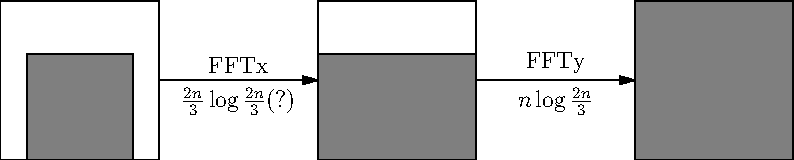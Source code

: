 size(14cm,0);


//pair center(path g) {return 0.5*(min(g)+max(g));}


void drawboxes(pair z=(0,0), pair p=(1,1))
{
  path g=box((0,0),p);
  draw(shift(z)*g);
}
path g;
pair b=(1,1), a=(0,0), z=(0,0);

g=box(a,b);
draw(shift(z)*g);
g=box(a,2/3*b);
filldraw(shift((1/6,0))*g,gray);

z=(2,0);
g=box(a,b);
draw(shift(z)*g);
g=box(a,(1,2/3));
filldraw(shift(z)*g,gray);

g=box(a,b);
z=(4,0);
filldraw(shift(z)*g,gray);

real h=0.5;
//Arrows between boxes
draw((1,h)..(2,h),EndArrow);
label("FFTx",(1.5,h),N);
label("$\frac{2n}{3} \log \frac{2n}{3}$(?)",(1.5,h),S);
draw((3,h)..(4,h),EndArrow);
label("FFTy",(3.5,h),N);
label("$n \log \frac{2n}{3}$",(3.5,h),S);


